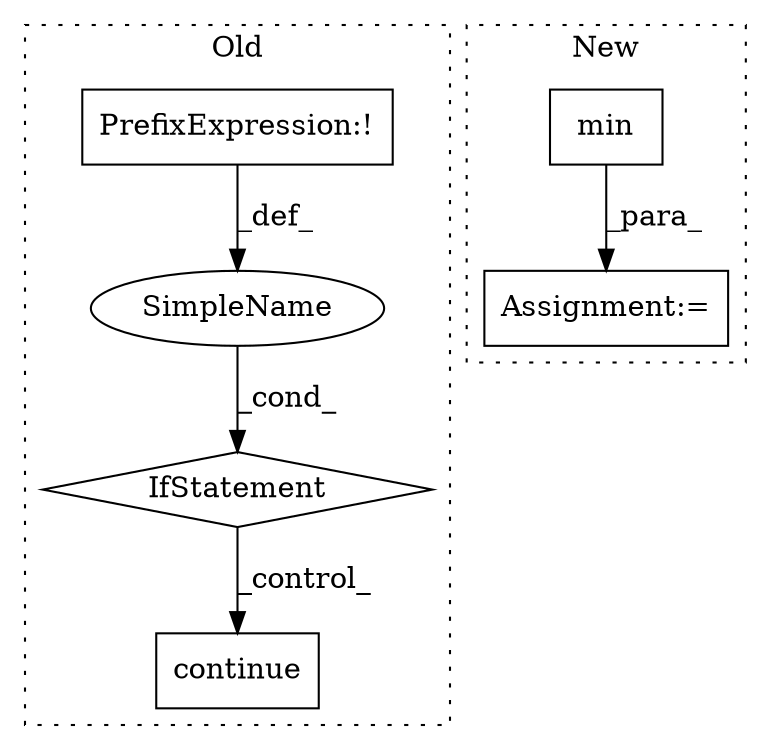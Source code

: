 digraph G {
subgraph cluster0 {
1 [label="continue" a="18" s="5184" l="9" shape="box"];
3 [label="IfStatement" a="25" s="5141,5170" l="4,2" shape="diamond"];
4 [label="SimpleName" a="42" s="" l="" shape="ellipse"];
6 [label="PrefixExpression:!" a="38" s="5145" l="1" shape="box"];
label = "Old";
style="dotted";
}
subgraph cluster1 {
2 [label="min" a="32" s="6144,6181" l="4,1" shape="box"];
5 [label="Assignment:=" a="7" s="6143" l="1" shape="box"];
label = "New";
style="dotted";
}
2 -> 5 [label="_para_"];
3 -> 1 [label="_control_"];
4 -> 3 [label="_cond_"];
6 -> 4 [label="_def_"];
}